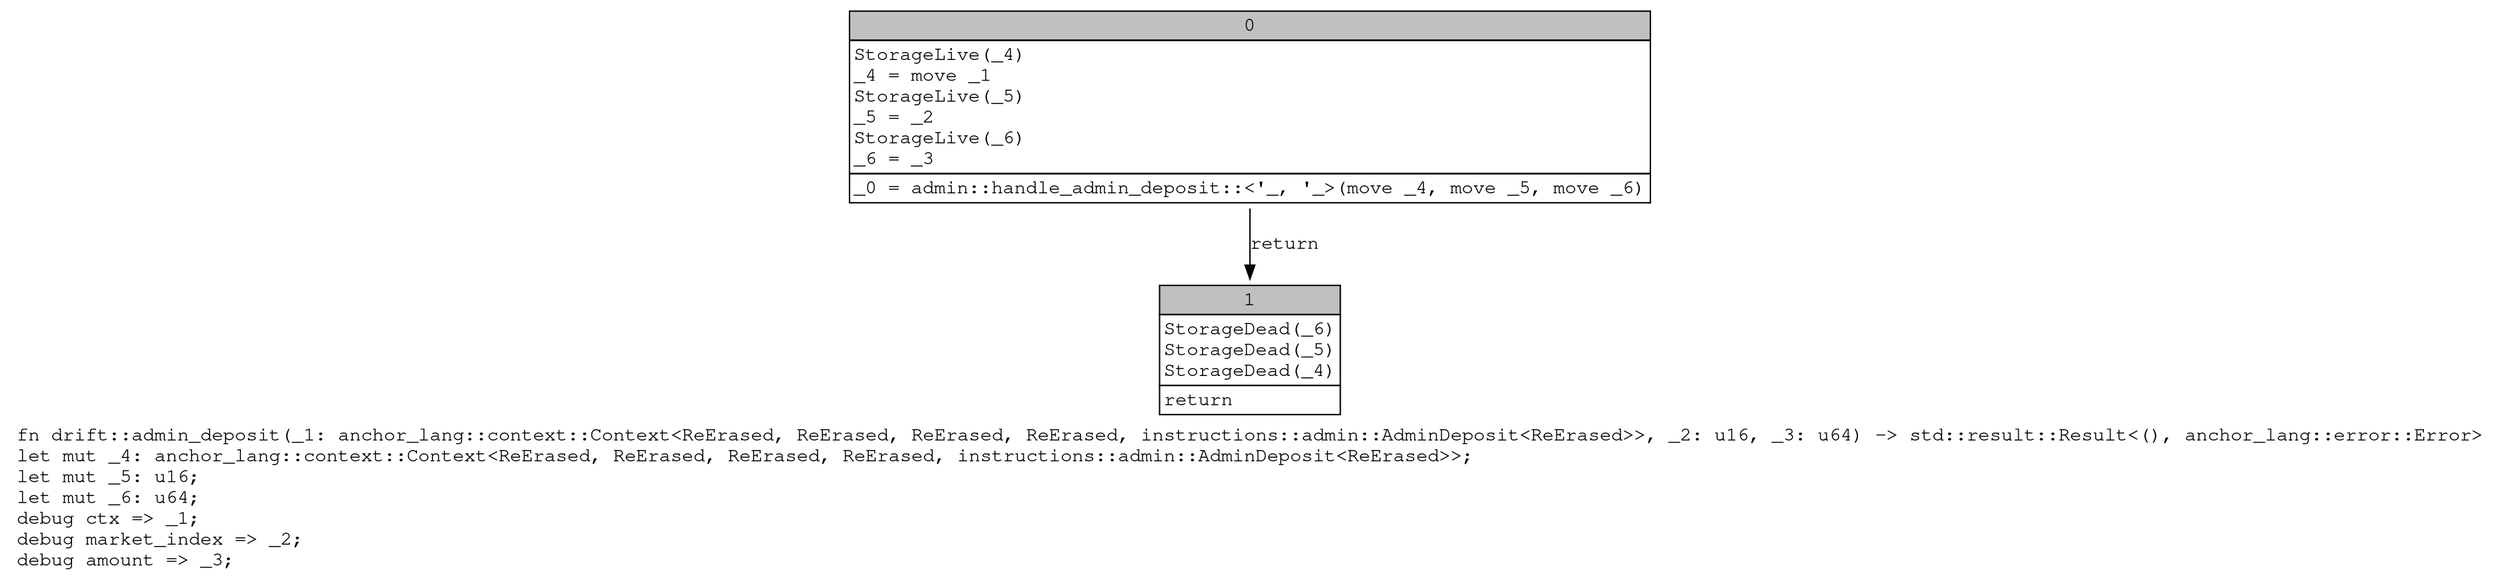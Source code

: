 digraph Mir_0_20136 {
    graph [fontname="Courier, monospace"];
    node [fontname="Courier, monospace"];
    edge [fontname="Courier, monospace"];
    label=<fn drift::admin_deposit(_1: anchor_lang::context::Context&lt;ReErased, ReErased, ReErased, ReErased, instructions::admin::AdminDeposit&lt;ReErased&gt;&gt;, _2: u16, _3: u64) -&gt; std::result::Result&lt;(), anchor_lang::error::Error&gt;<br align="left"/>let mut _4: anchor_lang::context::Context&lt;ReErased, ReErased, ReErased, ReErased, instructions::admin::AdminDeposit&lt;ReErased&gt;&gt;;<br align="left"/>let mut _5: u16;<br align="left"/>let mut _6: u64;<br align="left"/>debug ctx =&gt; _1;<br align="left"/>debug market_index =&gt; _2;<br align="left"/>debug amount =&gt; _3;<br align="left"/>>;
    bb0__0_20136 [shape="none", label=<<table border="0" cellborder="1" cellspacing="0"><tr><td bgcolor="gray" align="center" colspan="1">0</td></tr><tr><td align="left" balign="left">StorageLive(_4)<br/>_4 = move _1<br/>StorageLive(_5)<br/>_5 = _2<br/>StorageLive(_6)<br/>_6 = _3<br/></td></tr><tr><td align="left">_0 = admin::handle_admin_deposit::&lt;'_, '_&gt;(move _4, move _5, move _6)</td></tr></table>>];
    bb1__0_20136 [shape="none", label=<<table border="0" cellborder="1" cellspacing="0"><tr><td bgcolor="gray" align="center" colspan="1">1</td></tr><tr><td align="left" balign="left">StorageDead(_6)<br/>StorageDead(_5)<br/>StorageDead(_4)<br/></td></tr><tr><td align="left">return</td></tr></table>>];
    bb0__0_20136 -> bb1__0_20136 [label="return"];
}
